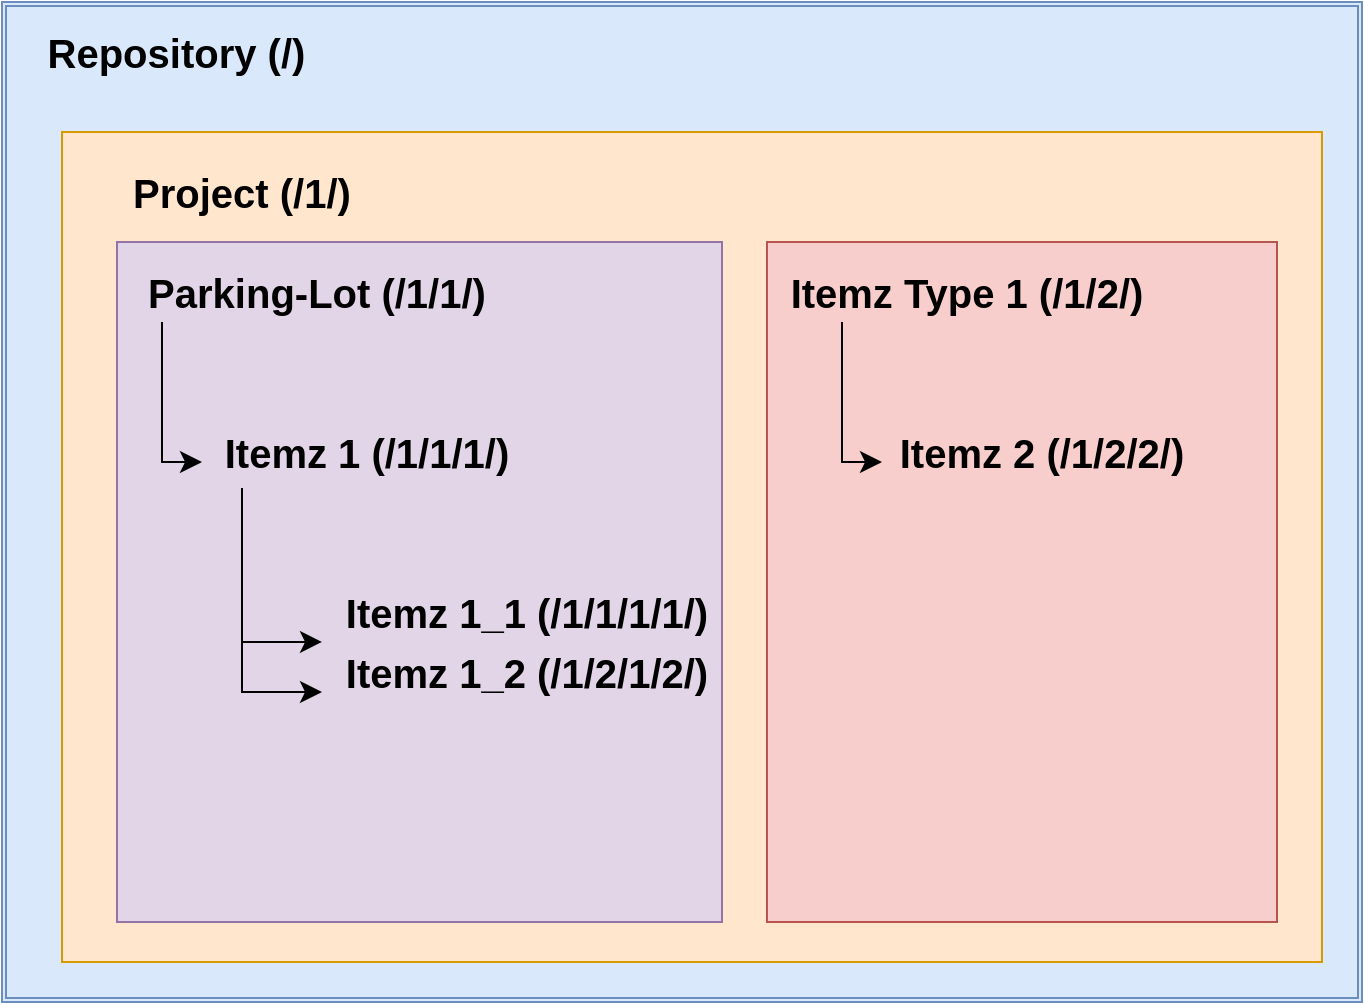 <mxfile version="24.7.6">
  <diagram name="Page-1" id="ke3kjJPiUt6IXtBI-Qm6">
    <mxGraphModel dx="710" dy="437" grid="1" gridSize="10" guides="1" tooltips="1" connect="1" arrows="1" fold="1" page="1" pageScale="1" pageWidth="827" pageHeight="1169" math="0" shadow="0">
      <root>
        <mxCell id="0" />
        <mxCell id="1" parent="0" />
        <mxCell id="6aWRdFQwFurQbKcZGm1P-1" value="" style="shape=ext;double=1;rounded=0;whiteSpace=wrap;html=1;fillColor=#dae8fc;strokeColor=#6c8ebf;" parent="1" vertex="1">
          <mxGeometry x="50" y="40" width="680" height="500" as="geometry" />
        </mxCell>
        <mxCell id="6aWRdFQwFurQbKcZGm1P-2" value="&lt;b&gt;&lt;font style=&quot;font-size: 20px;&quot;&gt;Repository (/)&amp;nbsp;&lt;/font&gt;&lt;/b&gt;" style="text;strokeColor=none;align=center;fillColor=none;html=1;verticalAlign=middle;whiteSpace=wrap;rounded=0;" parent="1" vertex="1">
          <mxGeometry x="70" y="50" width="140" height="30" as="geometry" />
        </mxCell>
        <mxCell id="6aWRdFQwFurQbKcZGm1P-3" value="" style="rounded=0;whiteSpace=wrap;html=1;fillColor=#ffe6cc;strokeColor=#d79b00;" parent="1" vertex="1">
          <mxGeometry x="80" y="105" width="630" height="415" as="geometry" />
        </mxCell>
        <mxCell id="6aWRdFQwFurQbKcZGm1P-4" value="" style="rounded=0;whiteSpace=wrap;html=1;rotation=90;fillColor=#f8cecc;strokeColor=#b85450;" parent="1" vertex="1">
          <mxGeometry x="390" y="202.5" width="340" height="255" as="geometry" />
        </mxCell>
        <mxCell id="6aWRdFQwFurQbKcZGm1P-5" value="" style="rounded=0;whiteSpace=wrap;html=1;rotation=-90;fillColor=#e1d5e7;strokeColor=#9673a6;" parent="1" vertex="1">
          <mxGeometry x="88.75" y="178.75" width="340" height="302.5" as="geometry" />
        </mxCell>
        <mxCell id="6aWRdFQwFurQbKcZGm1P-6" value="&lt;span style=&quot;font-size: 20px;&quot;&gt;&lt;b&gt;Project (/1/)&lt;/b&gt;&lt;/span&gt;" style="text;strokeColor=none;align=center;fillColor=none;html=1;verticalAlign=middle;whiteSpace=wrap;rounded=0;" parent="1" vertex="1">
          <mxGeometry x="110" y="120" width="120" height="30" as="geometry" />
        </mxCell>
        <mxCell id="6aWRdFQwFurQbKcZGm1P-7" value="&lt;span style=&quot;font-size: 20px;&quot;&gt;&lt;b&gt;Parking-Lot (/1/1/)&lt;/b&gt;&lt;/span&gt;" style="text;strokeColor=none;align=center;fillColor=none;html=1;verticalAlign=middle;whiteSpace=wrap;rounded=0;" parent="1" vertex="1">
          <mxGeometry x="115" y="170" width="185" height="30" as="geometry" />
        </mxCell>
        <mxCell id="6aWRdFQwFurQbKcZGm1P-8" value="&lt;span style=&quot;font-size: 20px;&quot;&gt;&lt;b&gt;Itemz Type 1 (/1/2/)&lt;/b&gt;&lt;/span&gt;" style="text;strokeColor=none;align=center;fillColor=none;html=1;verticalAlign=middle;whiteSpace=wrap;rounded=0;" parent="1" vertex="1">
          <mxGeometry x="440" y="170" width="185" height="30" as="geometry" />
        </mxCell>
        <mxCell id="6aWRdFQwFurQbKcZGm1P-9" value="&lt;span style=&quot;font-size: 20px;&quot;&gt;&lt;b&gt;Itemz 1 (/1/1/1/)&lt;/b&gt;&lt;/span&gt;" style="text;strokeColor=none;align=center;fillColor=none;html=1;verticalAlign=middle;whiteSpace=wrap;rounded=0;" parent="1" vertex="1">
          <mxGeometry x="140" y="250" width="185" height="30" as="geometry" />
        </mxCell>
        <mxCell id="6aWRdFQwFurQbKcZGm1P-10" value="&lt;span style=&quot;font-size: 20px;&quot;&gt;&lt;b&gt;Itemz 1_1 (/1/1/1/1/)&lt;/b&gt;&lt;/span&gt;" style="text;strokeColor=none;align=center;fillColor=none;html=1;verticalAlign=middle;whiteSpace=wrap;rounded=0;" parent="1" vertex="1">
          <mxGeometry x="220" y="330" width="185" height="30" as="geometry" />
        </mxCell>
        <mxCell id="6aWRdFQwFurQbKcZGm1P-11" value="&lt;span style=&quot;font-size: 20px;&quot;&gt;&lt;b&gt;Itemz 1_2 (/1/2/1/2/)&lt;/b&gt;&lt;/span&gt;" style="text;strokeColor=none;align=center;fillColor=none;html=1;verticalAlign=middle;whiteSpace=wrap;rounded=0;" parent="1" vertex="1">
          <mxGeometry x="220" y="360" width="185" height="30" as="geometry" />
        </mxCell>
        <mxCell id="6aWRdFQwFurQbKcZGm1P-12" value="&lt;b style=&quot;font-size: 20px;&quot;&gt;Itemz 2 (/1/2/2/)&lt;/b&gt;" style="text;html=1;align=center;verticalAlign=middle;whiteSpace=wrap;rounded=0;" parent="1" vertex="1">
          <mxGeometry x="490" y="250" width="160" height="30" as="geometry" />
        </mxCell>
        <mxCell id="6aWRdFQwFurQbKcZGm1P-13" value="" style="edgeStyle=segmentEdgeStyle;endArrow=classic;html=1;curved=0;rounded=0;endSize=8;startSize=8;" parent="1" edge="1">
          <mxGeometry width="50" height="50" relative="1" as="geometry">
            <mxPoint x="170" y="290" as="sourcePoint" />
            <mxPoint x="210" y="385.01" as="targetPoint" />
            <Array as="points">
              <mxPoint x="170" y="385.01" />
            </Array>
          </mxGeometry>
        </mxCell>
        <mxCell id="6aWRdFQwFurQbKcZGm1P-14" value="" style="edgeStyle=segmentEdgeStyle;endArrow=classic;html=1;curved=0;rounded=0;endSize=8;startSize=8;entryX=0.018;entryY=0.667;entryDx=0;entryDy=0;entryPerimeter=0;" parent="1" edge="1">
          <mxGeometry width="50" height="50" relative="1" as="geometry">
            <mxPoint x="170" y="289.95" as="sourcePoint" />
            <mxPoint x="210.0" y="359.96" as="targetPoint" />
            <Array as="points">
              <mxPoint x="170" y="282.95" />
              <mxPoint x="170" y="359.95" />
            </Array>
          </mxGeometry>
        </mxCell>
        <mxCell id="6aWRdFQwFurQbKcZGm1P-15" value="" style="edgeStyle=segmentEdgeStyle;endArrow=classic;html=1;curved=0;rounded=0;endSize=8;startSize=8;" parent="1" edge="1">
          <mxGeometry width="50" height="50" relative="1" as="geometry">
            <mxPoint x="130" y="200" as="sourcePoint" />
            <mxPoint x="150" y="270" as="targetPoint" />
            <Array as="points">
              <mxPoint x="130" y="270" />
            </Array>
          </mxGeometry>
        </mxCell>
        <mxCell id="6aWRdFQwFurQbKcZGm1P-24" value="" style="edgeStyle=segmentEdgeStyle;endArrow=classic;html=1;curved=0;rounded=0;endSize=8;startSize=8;" parent="1" edge="1">
          <mxGeometry width="50" height="50" relative="1" as="geometry">
            <mxPoint x="470" y="200" as="sourcePoint" />
            <mxPoint x="490" y="270" as="targetPoint" />
            <Array as="points">
              <mxPoint x="470" y="270" />
            </Array>
          </mxGeometry>
        </mxCell>
      </root>
    </mxGraphModel>
  </diagram>
</mxfile>

